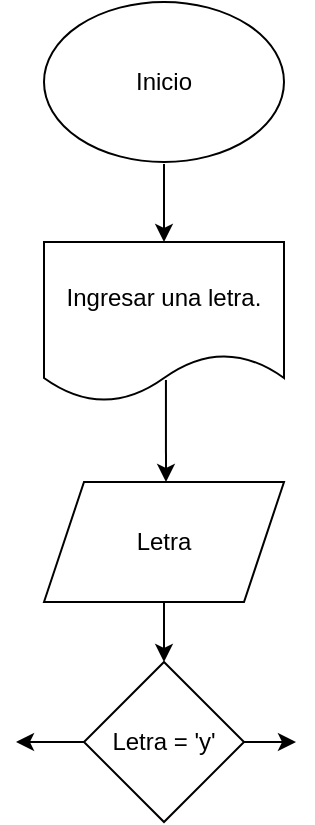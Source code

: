<mxfile version="26.0.13">
  <diagram name="Página-1" id="jpBgDYmw0BDy3M0-Ys11">
    <mxGraphModel dx="1426" dy="781" grid="1" gridSize="10" guides="1" tooltips="1" connect="1" arrows="1" fold="1" page="1" pageScale="1" pageWidth="827" pageHeight="1169" math="0" shadow="0">
      <root>
        <mxCell id="0" />
        <mxCell id="1" parent="0" />
        <mxCell id="bgWHLC81STw1i_suvwHT-1" value="Inicio" style="ellipse;whiteSpace=wrap;html=1;" vertex="1" parent="1">
          <mxGeometry x="354" y="40" width="120" height="80" as="geometry" />
        </mxCell>
        <mxCell id="bgWHLC81STw1i_suvwHT-2" value="" style="endArrow=classic;html=1;rounded=0;" edge="1" parent="1">
          <mxGeometry width="50" height="50" relative="1" as="geometry">
            <mxPoint x="414" y="121" as="sourcePoint" />
            <mxPoint x="414" y="160" as="targetPoint" />
          </mxGeometry>
        </mxCell>
        <mxCell id="bgWHLC81STw1i_suvwHT-3" value="Ingresar una letra." style="shape=document;whiteSpace=wrap;html=1;boundedLbl=1;" vertex="1" parent="1">
          <mxGeometry x="354" y="160" width="120" height="80" as="geometry" />
        </mxCell>
        <mxCell id="bgWHLC81STw1i_suvwHT-4" value="" style="endArrow=classic;html=1;rounded=0;exitX=0.508;exitY=0.863;exitDx=0;exitDy=0;exitPerimeter=0;" edge="1" parent="1" source="bgWHLC81STw1i_suvwHT-3">
          <mxGeometry width="50" height="50" relative="1" as="geometry">
            <mxPoint x="390" y="430" as="sourcePoint" />
            <mxPoint x="415" y="280" as="targetPoint" />
          </mxGeometry>
        </mxCell>
        <mxCell id="bgWHLC81STw1i_suvwHT-5" value="Letra" style="shape=parallelogram;perimeter=parallelogramPerimeter;whiteSpace=wrap;html=1;fixedSize=1;" vertex="1" parent="1">
          <mxGeometry x="354" y="280" width="120" height="60" as="geometry" />
        </mxCell>
        <mxCell id="bgWHLC81STw1i_suvwHT-6" value="" style="endArrow=classic;html=1;rounded=0;exitX=0.5;exitY=1;exitDx=0;exitDy=0;" edge="1" parent="1" source="bgWHLC81STw1i_suvwHT-5" target="bgWHLC81STw1i_suvwHT-7">
          <mxGeometry width="50" height="50" relative="1" as="geometry">
            <mxPoint x="390" y="430" as="sourcePoint" />
            <mxPoint x="414" y="370" as="targetPoint" />
          </mxGeometry>
        </mxCell>
        <mxCell id="bgWHLC81STw1i_suvwHT-7" value="Letra = &#39;y&#39;" style="rhombus;whiteSpace=wrap;html=1;" vertex="1" parent="1">
          <mxGeometry x="374" y="370" width="80" height="80" as="geometry" />
        </mxCell>
        <mxCell id="bgWHLC81STw1i_suvwHT-8" value="" style="endArrow=classic;html=1;rounded=0;exitX=0;exitY=0.5;exitDx=0;exitDy=0;" edge="1" parent="1" source="bgWHLC81STw1i_suvwHT-7">
          <mxGeometry width="50" height="50" relative="1" as="geometry">
            <mxPoint x="390" y="430" as="sourcePoint" />
            <mxPoint x="340" y="410" as="targetPoint" />
          </mxGeometry>
        </mxCell>
        <mxCell id="bgWHLC81STw1i_suvwHT-9" value="" style="endArrow=classic;html=1;rounded=0;exitX=1;exitY=0.5;exitDx=0;exitDy=0;" edge="1" parent="1" source="bgWHLC81STw1i_suvwHT-7">
          <mxGeometry width="50" height="50" relative="1" as="geometry">
            <mxPoint x="390" y="430" as="sourcePoint" />
            <mxPoint x="480" y="410" as="targetPoint" />
          </mxGeometry>
        </mxCell>
      </root>
    </mxGraphModel>
  </diagram>
</mxfile>
